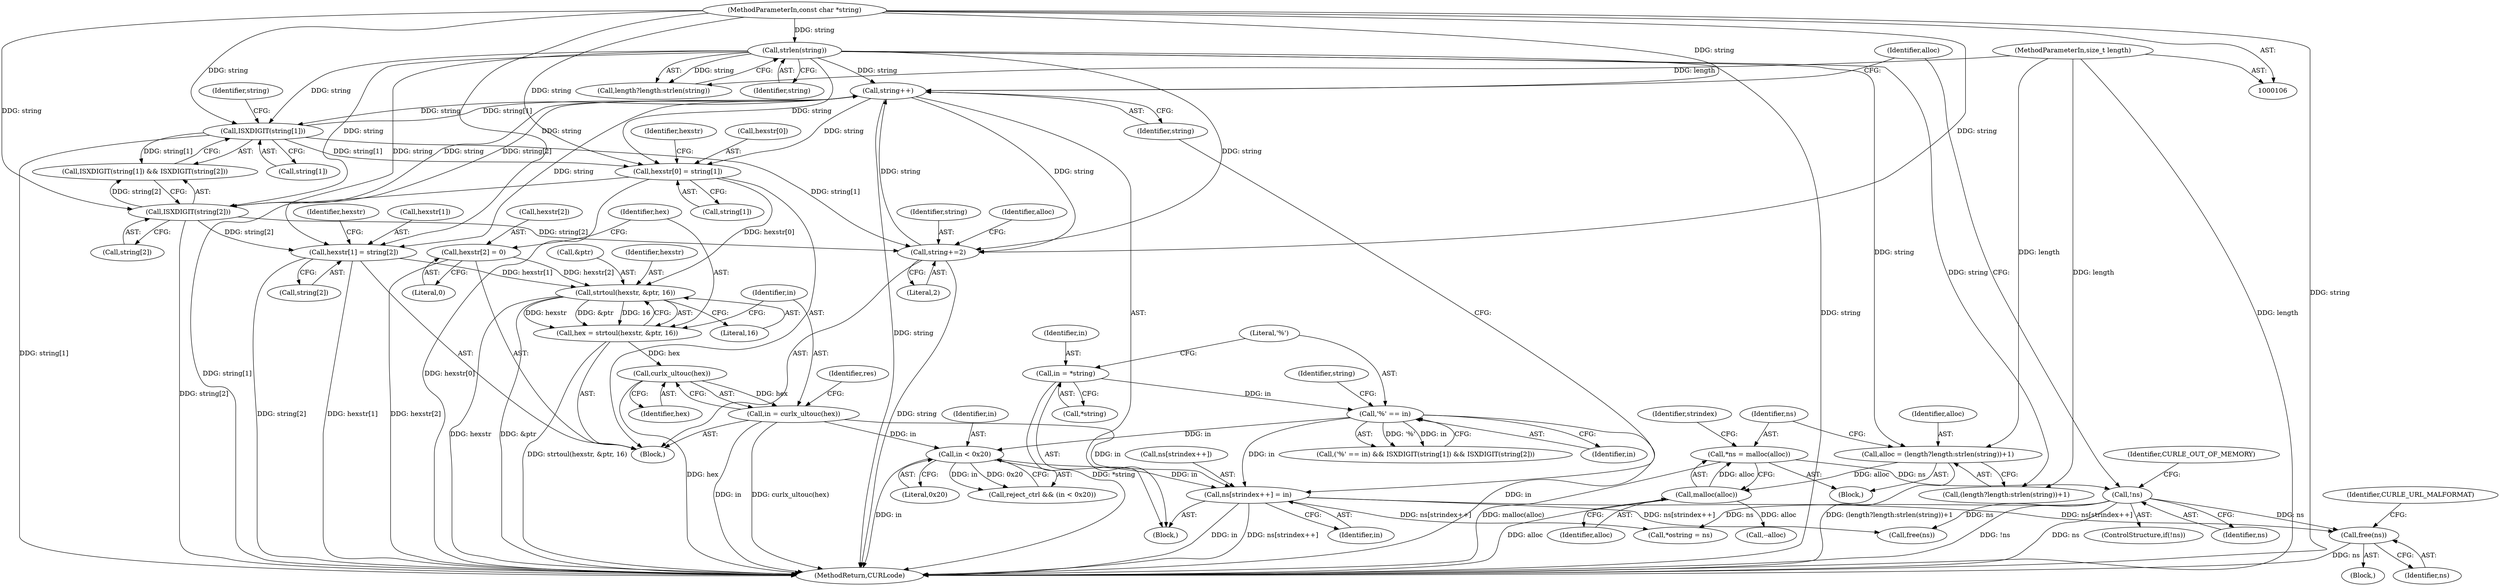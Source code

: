 digraph "0_curl_192c4f788d48f82c03e9cef40013f34370e90737@API" {
"1000225" [label="(Call,free(ns))"];
"1000229" [label="(Call,ns[strindex++] = in)"];
"1000194" [label="(Call,in = curlx_ultouc(hex))"];
"1000196" [label="(Call,curlx_ultouc(hex))"];
"1000187" [label="(Call,hex = strtoul(hexstr, &ptr, 16))"];
"1000189" [label="(Call,strtoul(hexstr, &ptr, 16))"];
"1000175" [label="(Call,hexstr[1] = string[2])"];
"1000235" [label="(Call,string++)"];
"1000157" [label="(Call,ISXDIGIT(string[1]))"];
"1000121" [label="(Call,strlen(string))"];
"1000108" [label="(MethodParameterIn,const char *string)"];
"1000212" [label="(Call,string+=2)"];
"1000161" [label="(Call,ISXDIGIT(string[2]))"];
"1000182" [label="(Call,hexstr[2] = 0)"];
"1000168" [label="(Call,hexstr[0] = string[1])"];
"1000153" [label="(Call,'%' == in)"];
"1000147" [label="(Call,in = *string)"];
"1000221" [label="(Call,in < 0x20)"];
"1000137" [label="(Call,!ns)"];
"1000125" [label="(Call,*ns = malloc(alloc))"];
"1000127" [label="(Call,malloc(alloc))"];
"1000115" [label="(Call,alloc = (length?length:strlen(string))+1)"];
"1000109" [label="(MethodParameterIn,size_t length)"];
"1000208" [label="(Call,free(ns))"];
"1000108" [label="(MethodParameterIn,const char *string)"];
"1000224" [label="(Block,)"];
"1000116" [label="(Identifier,alloc)"];
"1000230" [label="(Call,ns[strindex++])"];
"1000179" [label="(Call,string[2])"];
"1000126" [label="(Identifier,ns)"];
"1000184" [label="(Identifier,hexstr)"];
"1000163" [label="(Identifier,string)"];
"1000118" [label="(Call,length?length:strlen(string))"];
"1000228" [label="(Identifier,CURLE_URL_MALFORMAT)"];
"1000197" [label="(Identifier,hex)"];
"1000127" [label="(Call,malloc(alloc))"];
"1000222" [label="(Identifier,in)"];
"1000225" [label="(Call,free(ns))"];
"1000256" [label="(MethodReturn,CURLcode)"];
"1000191" [label="(Call,&ptr)"];
"1000213" [label="(Identifier,string)"];
"1000159" [label="(Identifier,string)"];
"1000149" [label="(Call,*string)"];
"1000223" [label="(Literal,0x20)"];
"1000138" [label="(Identifier,ns)"];
"1000188" [label="(Identifier,hex)"];
"1000183" [label="(Call,hexstr[2])"];
"1000186" [label="(Literal,0)"];
"1000155" [label="(Identifier,in)"];
"1000190" [label="(Identifier,hexstr)"];
"1000187" [label="(Call,hex = strtoul(hexstr, &ptr, 16))"];
"1000169" [label="(Call,hexstr[0])"];
"1000216" [label="(Identifier,alloc)"];
"1000140" [label="(Identifier,CURLE_OUT_OF_MEMORY)"];
"1000125" [label="(Call,*ns = malloc(alloc))"];
"1000199" [label="(Identifier,res)"];
"1000214" [label="(Literal,2)"];
"1000158" [label="(Call,string[1])"];
"1000156" [label="(Call,ISXDIGIT(string[1]) && ISXDIGIT(string[2]))"];
"1000219" [label="(Call,reject_ctrl && (in < 0x20))"];
"1000176" [label="(Call,hexstr[1])"];
"1000172" [label="(Call,string[1])"];
"1000235" [label="(Call,string++)"];
"1000162" [label="(Call,string[2])"];
"1000229" [label="(Call,ns[strindex++] = in)"];
"1000221" [label="(Call,in < 0x20)"];
"1000226" [label="(Identifier,ns)"];
"1000165" [label="(Block,)"];
"1000117" [label="(Call,(length?length:strlen(string))+1)"];
"1000122" [label="(Identifier,string)"];
"1000154" [label="(Literal,'%')"];
"1000147" [label="(Call,in = *string)"];
"1000143" [label="(Call,--alloc)"];
"1000148" [label="(Identifier,in)"];
"1000109" [label="(MethodParameterIn,size_t length)"];
"1000193" [label="(Literal,16)"];
"1000152" [label="(Call,('%' == in) && ISXDIGIT(string[1]) && ISXDIGIT(string[2]))"];
"1000196" [label="(Call,curlx_ultouc(hex))"];
"1000212" [label="(Call,string+=2)"];
"1000153" [label="(Call,'%' == in)"];
"1000234" [label="(Identifier,in)"];
"1000168" [label="(Call,hexstr[0] = string[1])"];
"1000236" [label="(Identifier,string)"];
"1000115" [label="(Call,alloc = (length?length:strlen(string))+1)"];
"1000157" [label="(Call,ISXDIGIT(string[1]))"];
"1000177" [label="(Identifier,hexstr)"];
"1000144" [label="(Identifier,alloc)"];
"1000195" [label="(Identifier,in)"];
"1000175" [label="(Call,hexstr[1] = string[2])"];
"1000146" [label="(Block,)"];
"1000189" [label="(Call,strtoul(hexstr, &ptr, 16))"];
"1000137" [label="(Call,!ns)"];
"1000194" [label="(Call,in = curlx_ultouc(hex))"];
"1000121" [label="(Call,strlen(string))"];
"1000132" [label="(Identifier,strindex)"];
"1000113" [label="(Block,)"];
"1000128" [label="(Identifier,alloc)"];
"1000161" [label="(Call,ISXDIGIT(string[2]))"];
"1000250" [label="(Call,*ostring = ns)"];
"1000136" [label="(ControlStructure,if(!ns))"];
"1000182" [label="(Call,hexstr[2] = 0)"];
"1000225" -> "1000224"  [label="AST: "];
"1000225" -> "1000226"  [label="CFG: "];
"1000226" -> "1000225"  [label="AST: "];
"1000228" -> "1000225"  [label="CFG: "];
"1000225" -> "1000256"  [label="DDG: ns"];
"1000229" -> "1000225"  [label="DDG: ns[strindex++]"];
"1000137" -> "1000225"  [label="DDG: ns"];
"1000229" -> "1000146"  [label="AST: "];
"1000229" -> "1000234"  [label="CFG: "];
"1000230" -> "1000229"  [label="AST: "];
"1000234" -> "1000229"  [label="AST: "];
"1000236" -> "1000229"  [label="CFG: "];
"1000229" -> "1000256"  [label="DDG: in"];
"1000229" -> "1000256"  [label="DDG: ns[strindex++]"];
"1000229" -> "1000208"  [label="DDG: ns[strindex++]"];
"1000194" -> "1000229"  [label="DDG: in"];
"1000153" -> "1000229"  [label="DDG: in"];
"1000221" -> "1000229"  [label="DDG: in"];
"1000229" -> "1000250"  [label="DDG: ns[strindex++]"];
"1000194" -> "1000165"  [label="AST: "];
"1000194" -> "1000196"  [label="CFG: "];
"1000195" -> "1000194"  [label="AST: "];
"1000196" -> "1000194"  [label="AST: "];
"1000199" -> "1000194"  [label="CFG: "];
"1000194" -> "1000256"  [label="DDG: in"];
"1000194" -> "1000256"  [label="DDG: curlx_ultouc(hex)"];
"1000196" -> "1000194"  [label="DDG: hex"];
"1000194" -> "1000221"  [label="DDG: in"];
"1000196" -> "1000197"  [label="CFG: "];
"1000197" -> "1000196"  [label="AST: "];
"1000196" -> "1000256"  [label="DDG: hex"];
"1000187" -> "1000196"  [label="DDG: hex"];
"1000187" -> "1000165"  [label="AST: "];
"1000187" -> "1000189"  [label="CFG: "];
"1000188" -> "1000187"  [label="AST: "];
"1000189" -> "1000187"  [label="AST: "];
"1000195" -> "1000187"  [label="CFG: "];
"1000187" -> "1000256"  [label="DDG: strtoul(hexstr, &ptr, 16)"];
"1000189" -> "1000187"  [label="DDG: hexstr"];
"1000189" -> "1000187"  [label="DDG: &ptr"];
"1000189" -> "1000187"  [label="DDG: 16"];
"1000189" -> "1000193"  [label="CFG: "];
"1000190" -> "1000189"  [label="AST: "];
"1000191" -> "1000189"  [label="AST: "];
"1000193" -> "1000189"  [label="AST: "];
"1000189" -> "1000256"  [label="DDG: hexstr"];
"1000189" -> "1000256"  [label="DDG: &ptr"];
"1000175" -> "1000189"  [label="DDG: hexstr[1]"];
"1000182" -> "1000189"  [label="DDG: hexstr[2]"];
"1000168" -> "1000189"  [label="DDG: hexstr[0]"];
"1000175" -> "1000165"  [label="AST: "];
"1000175" -> "1000179"  [label="CFG: "];
"1000176" -> "1000175"  [label="AST: "];
"1000179" -> "1000175"  [label="AST: "];
"1000184" -> "1000175"  [label="CFG: "];
"1000175" -> "1000256"  [label="DDG: string[2]"];
"1000175" -> "1000256"  [label="DDG: hexstr[1]"];
"1000235" -> "1000175"  [label="DDG: string"];
"1000121" -> "1000175"  [label="DDG: string"];
"1000161" -> "1000175"  [label="DDG: string[2]"];
"1000108" -> "1000175"  [label="DDG: string"];
"1000235" -> "1000146"  [label="AST: "];
"1000235" -> "1000236"  [label="CFG: "];
"1000236" -> "1000235"  [label="AST: "];
"1000144" -> "1000235"  [label="CFG: "];
"1000235" -> "1000256"  [label="DDG: string"];
"1000235" -> "1000157"  [label="DDG: string"];
"1000235" -> "1000161"  [label="DDG: string"];
"1000235" -> "1000168"  [label="DDG: string"];
"1000235" -> "1000212"  [label="DDG: string"];
"1000157" -> "1000235"  [label="DDG: string[1]"];
"1000212" -> "1000235"  [label="DDG: string"];
"1000121" -> "1000235"  [label="DDG: string"];
"1000161" -> "1000235"  [label="DDG: string[2]"];
"1000108" -> "1000235"  [label="DDG: string"];
"1000157" -> "1000156"  [label="AST: "];
"1000157" -> "1000158"  [label="CFG: "];
"1000158" -> "1000157"  [label="AST: "];
"1000163" -> "1000157"  [label="CFG: "];
"1000156" -> "1000157"  [label="CFG: "];
"1000157" -> "1000256"  [label="DDG: string[1]"];
"1000157" -> "1000156"  [label="DDG: string[1]"];
"1000121" -> "1000157"  [label="DDG: string"];
"1000108" -> "1000157"  [label="DDG: string"];
"1000157" -> "1000168"  [label="DDG: string[1]"];
"1000157" -> "1000212"  [label="DDG: string[1]"];
"1000121" -> "1000118"  [label="AST: "];
"1000121" -> "1000122"  [label="CFG: "];
"1000122" -> "1000121"  [label="AST: "];
"1000118" -> "1000121"  [label="CFG: "];
"1000121" -> "1000256"  [label="DDG: string"];
"1000121" -> "1000115"  [label="DDG: string"];
"1000121" -> "1000117"  [label="DDG: string"];
"1000121" -> "1000118"  [label="DDG: string"];
"1000108" -> "1000121"  [label="DDG: string"];
"1000121" -> "1000161"  [label="DDG: string"];
"1000121" -> "1000168"  [label="DDG: string"];
"1000121" -> "1000212"  [label="DDG: string"];
"1000108" -> "1000106"  [label="AST: "];
"1000108" -> "1000256"  [label="DDG: string"];
"1000108" -> "1000161"  [label="DDG: string"];
"1000108" -> "1000168"  [label="DDG: string"];
"1000108" -> "1000212"  [label="DDG: string"];
"1000212" -> "1000165"  [label="AST: "];
"1000212" -> "1000214"  [label="CFG: "];
"1000213" -> "1000212"  [label="AST: "];
"1000214" -> "1000212"  [label="AST: "];
"1000216" -> "1000212"  [label="CFG: "];
"1000212" -> "1000256"  [label="DDG: string"];
"1000161" -> "1000212"  [label="DDG: string[2]"];
"1000161" -> "1000156"  [label="AST: "];
"1000161" -> "1000162"  [label="CFG: "];
"1000162" -> "1000161"  [label="AST: "];
"1000156" -> "1000161"  [label="CFG: "];
"1000161" -> "1000256"  [label="DDG: string[2]"];
"1000161" -> "1000156"  [label="DDG: string[2]"];
"1000182" -> "1000165"  [label="AST: "];
"1000182" -> "1000186"  [label="CFG: "];
"1000183" -> "1000182"  [label="AST: "];
"1000186" -> "1000182"  [label="AST: "];
"1000188" -> "1000182"  [label="CFG: "];
"1000182" -> "1000256"  [label="DDG: hexstr[2]"];
"1000168" -> "1000165"  [label="AST: "];
"1000168" -> "1000172"  [label="CFG: "];
"1000169" -> "1000168"  [label="AST: "];
"1000172" -> "1000168"  [label="AST: "];
"1000177" -> "1000168"  [label="CFG: "];
"1000168" -> "1000256"  [label="DDG: string[1]"];
"1000168" -> "1000256"  [label="DDG: hexstr[0]"];
"1000153" -> "1000152"  [label="AST: "];
"1000153" -> "1000155"  [label="CFG: "];
"1000154" -> "1000153"  [label="AST: "];
"1000155" -> "1000153"  [label="AST: "];
"1000159" -> "1000153"  [label="CFG: "];
"1000152" -> "1000153"  [label="CFG: "];
"1000153" -> "1000256"  [label="DDG: in"];
"1000153" -> "1000152"  [label="DDG: '%'"];
"1000153" -> "1000152"  [label="DDG: in"];
"1000147" -> "1000153"  [label="DDG: in"];
"1000153" -> "1000221"  [label="DDG: in"];
"1000147" -> "1000146"  [label="AST: "];
"1000147" -> "1000149"  [label="CFG: "];
"1000148" -> "1000147"  [label="AST: "];
"1000149" -> "1000147"  [label="AST: "];
"1000154" -> "1000147"  [label="CFG: "];
"1000147" -> "1000256"  [label="DDG: *string"];
"1000221" -> "1000219"  [label="AST: "];
"1000221" -> "1000223"  [label="CFG: "];
"1000222" -> "1000221"  [label="AST: "];
"1000223" -> "1000221"  [label="AST: "];
"1000219" -> "1000221"  [label="CFG: "];
"1000221" -> "1000256"  [label="DDG: in"];
"1000221" -> "1000219"  [label="DDG: in"];
"1000221" -> "1000219"  [label="DDG: 0x20"];
"1000137" -> "1000136"  [label="AST: "];
"1000137" -> "1000138"  [label="CFG: "];
"1000138" -> "1000137"  [label="AST: "];
"1000140" -> "1000137"  [label="CFG: "];
"1000144" -> "1000137"  [label="CFG: "];
"1000137" -> "1000256"  [label="DDG: ns"];
"1000137" -> "1000256"  [label="DDG: !ns"];
"1000125" -> "1000137"  [label="DDG: ns"];
"1000137" -> "1000208"  [label="DDG: ns"];
"1000137" -> "1000250"  [label="DDG: ns"];
"1000125" -> "1000113"  [label="AST: "];
"1000125" -> "1000127"  [label="CFG: "];
"1000126" -> "1000125"  [label="AST: "];
"1000127" -> "1000125"  [label="AST: "];
"1000132" -> "1000125"  [label="CFG: "];
"1000125" -> "1000256"  [label="DDG: malloc(alloc)"];
"1000127" -> "1000125"  [label="DDG: alloc"];
"1000127" -> "1000128"  [label="CFG: "];
"1000128" -> "1000127"  [label="AST: "];
"1000127" -> "1000256"  [label="DDG: alloc"];
"1000115" -> "1000127"  [label="DDG: alloc"];
"1000127" -> "1000143"  [label="DDG: alloc"];
"1000115" -> "1000113"  [label="AST: "];
"1000115" -> "1000117"  [label="CFG: "];
"1000116" -> "1000115"  [label="AST: "];
"1000117" -> "1000115"  [label="AST: "];
"1000126" -> "1000115"  [label="CFG: "];
"1000115" -> "1000256"  [label="DDG: (length?length:strlen(string))+1"];
"1000109" -> "1000115"  [label="DDG: length"];
"1000109" -> "1000106"  [label="AST: "];
"1000109" -> "1000256"  [label="DDG: length"];
"1000109" -> "1000117"  [label="DDG: length"];
"1000109" -> "1000118"  [label="DDG: length"];
}
